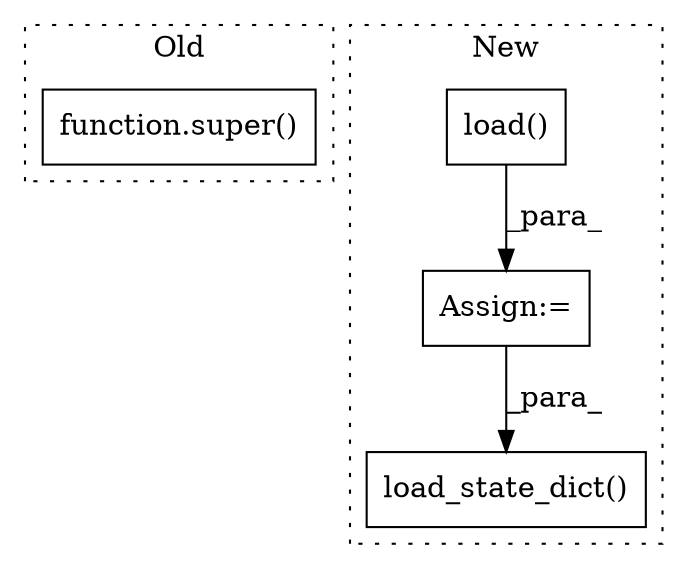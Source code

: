 digraph G {
subgraph cluster0 {
1 [label="function.super()" a="75" s="13738" l="7" shape="box"];
label = "Old";
style="dotted";
}
subgraph cluster1 {
2 [label="load()" a="75" s="14198,14229" l="11,22" shape="box"];
3 [label="Assign:=" a="68" s="14195" l="3" shape="box"];
4 [label="load_state_dict()" a="75" s="14260,14311" l="22,1" shape="box"];
label = "New";
style="dotted";
}
2 -> 3 [label="_para_"];
3 -> 4 [label="_para_"];
}